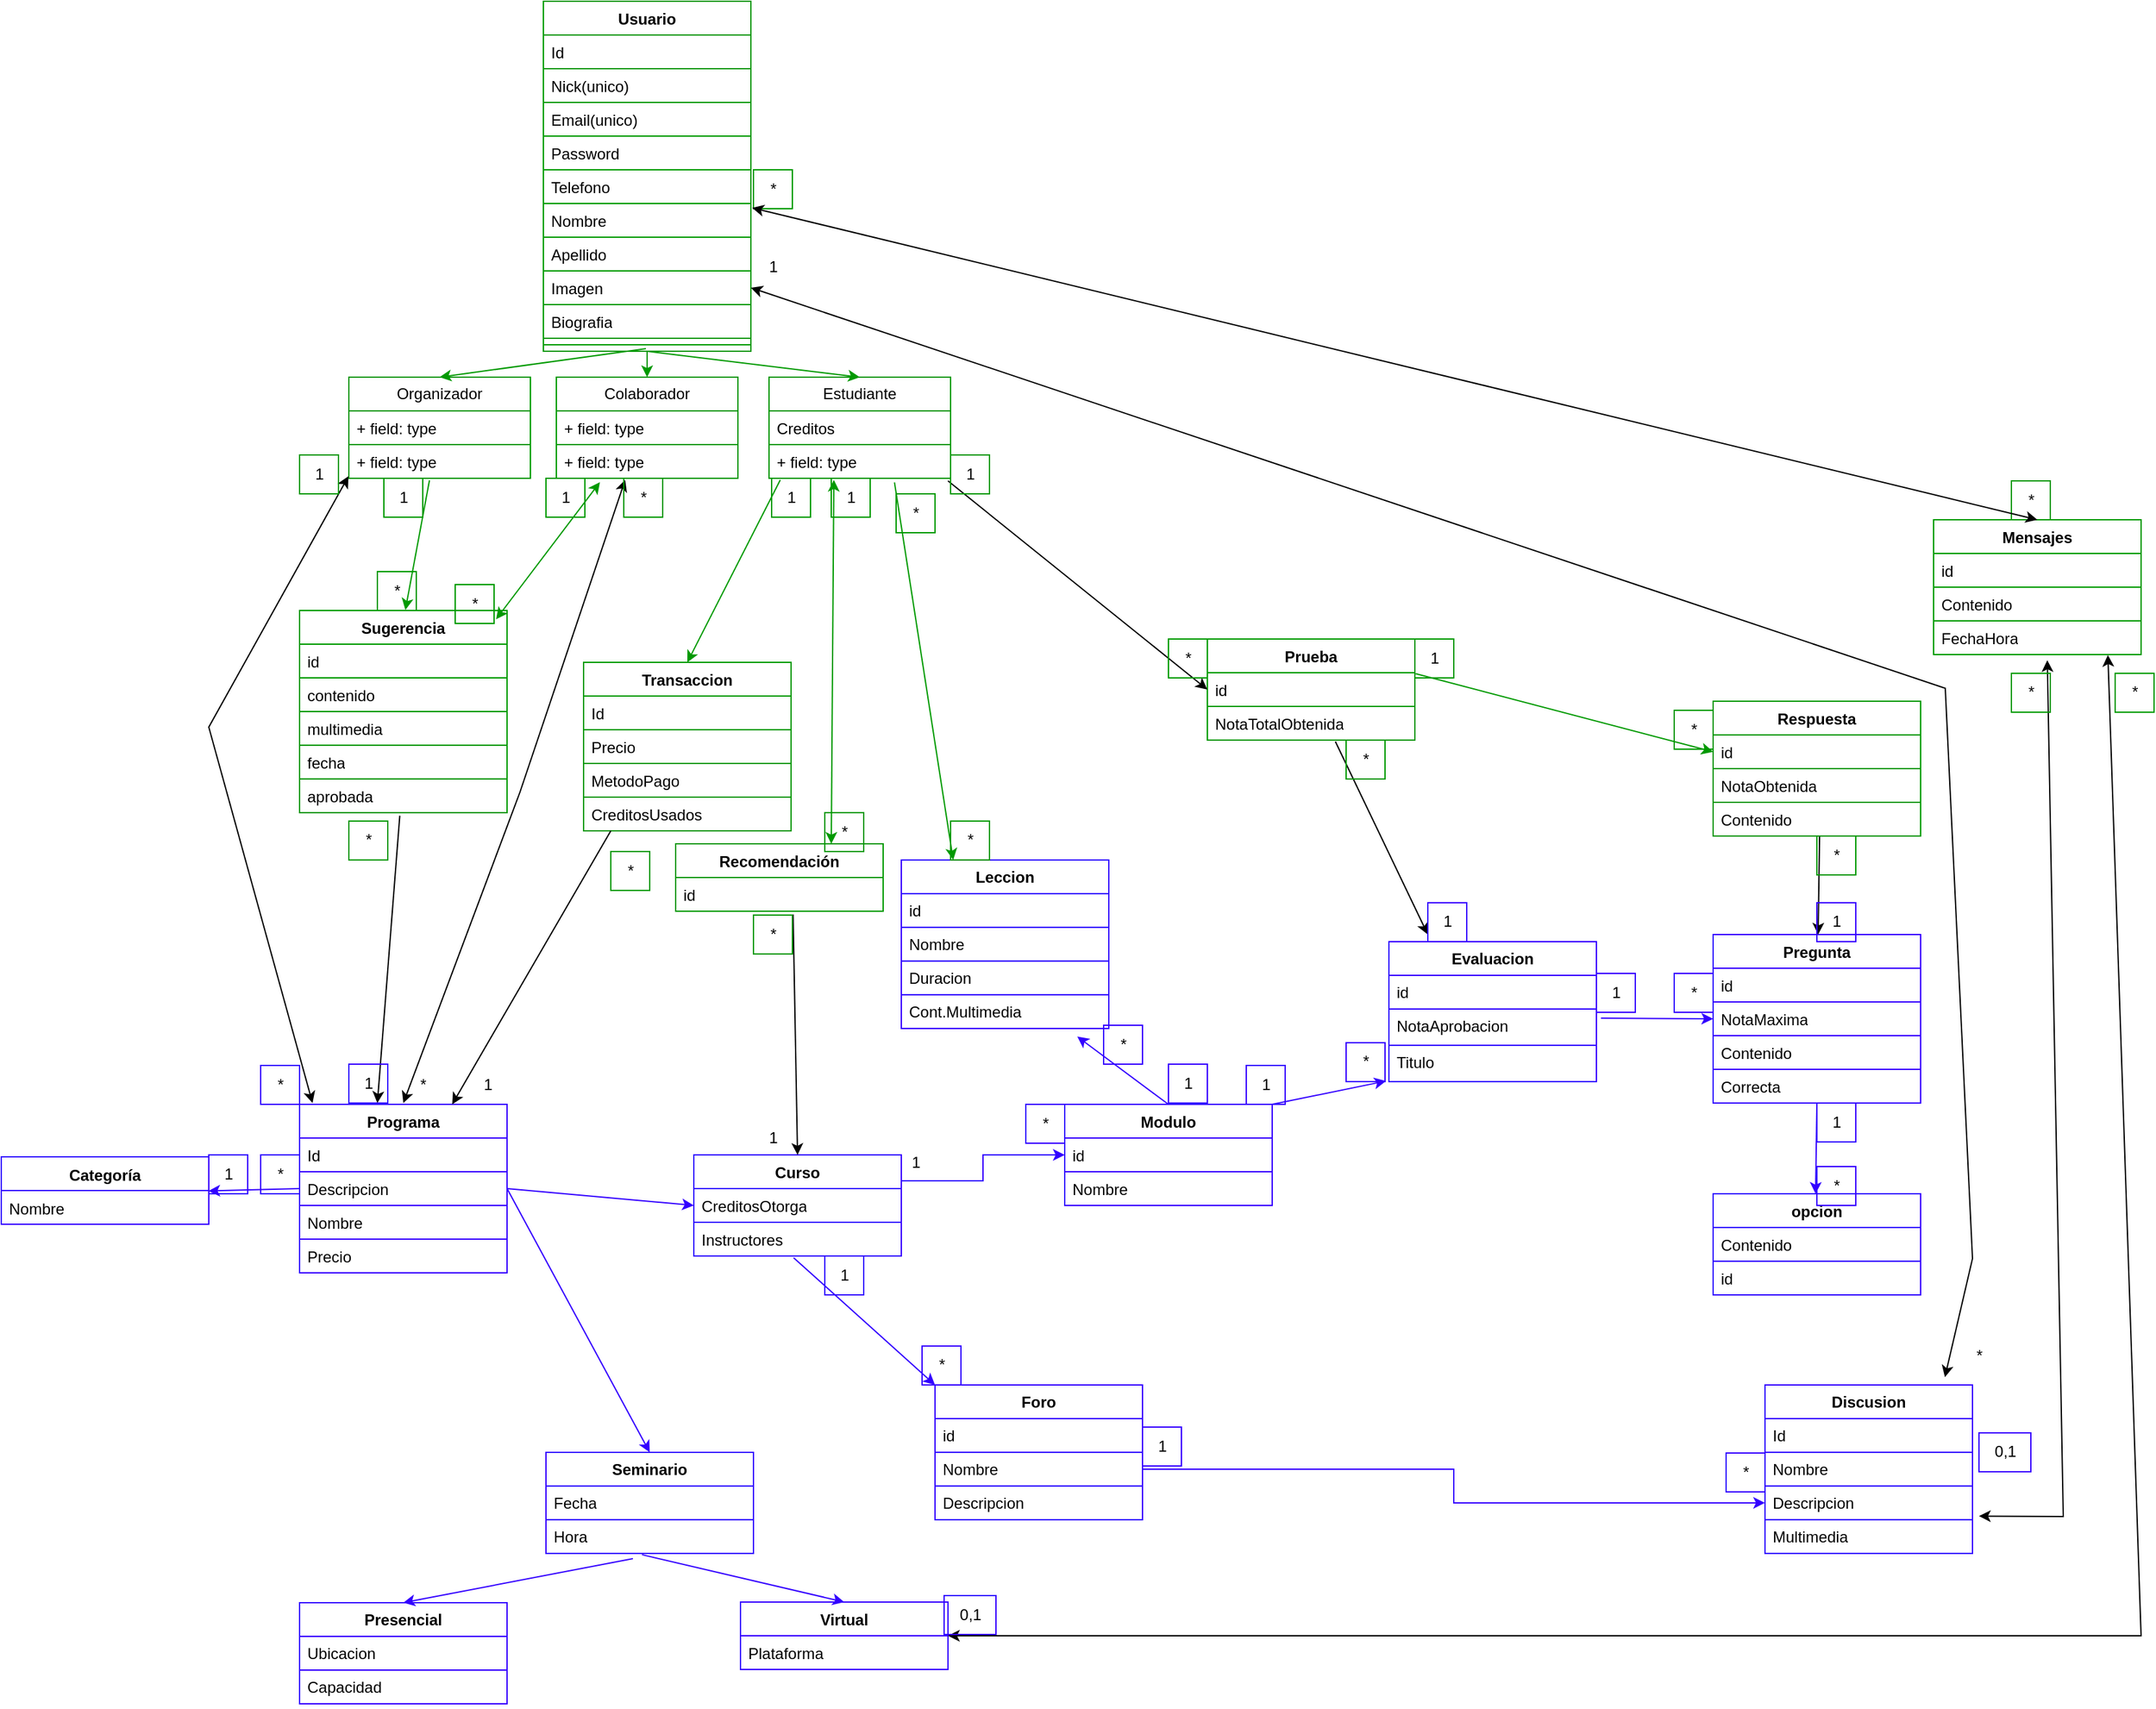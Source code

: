 <mxfile version="21.2.1" type="device">
  <diagram name="Página-1" id="Q1cYU9FdwQ1lh9cWWlZk">
    <mxGraphModel dx="2387" dy="1779" grid="1" gridSize="10" guides="1" tooltips="1" connect="1" arrows="1" fold="1" page="1" pageScale="1" pageWidth="827" pageHeight="1169" math="0" shadow="0">
      <root>
        <mxCell id="0" />
        <mxCell id="1" parent="0" />
        <mxCell id="ZPtAmM3owyAXCY_3X43K-1" value="Usuario" style="swimlane;fontStyle=1;align=center;verticalAlign=top;childLayout=stackLayout;horizontal=1;startSize=26;horizontalStack=0;resizeParent=1;resizeParentMax=0;resizeLast=0;collapsible=1;marginBottom=0;whiteSpace=wrap;html=1;strokeColor=#009900;" parent="1" vertex="1">
          <mxGeometry x="208" y="-150" width="160" height="270" as="geometry" />
        </mxCell>
        <mxCell id="ZPtAmM3owyAXCY_3X43K-2" value="Id" style="text;strokeColor=#009900;fillColor=none;align=left;verticalAlign=top;spacingLeft=4;spacingRight=4;overflow=hidden;rotatable=0;points=[[0,0.5],[1,0.5]];portConstraint=eastwest;whiteSpace=wrap;html=1;" parent="ZPtAmM3owyAXCY_3X43K-1" vertex="1">
          <mxGeometry y="26" width="160" height="26" as="geometry" />
        </mxCell>
        <mxCell id="ZPtAmM3owyAXCY_3X43K-43" value="Nick(unico)" style="text;strokeColor=#009900;fillColor=none;align=left;verticalAlign=top;spacingLeft=4;spacingRight=4;overflow=hidden;rotatable=0;points=[[0,0.5],[1,0.5]];portConstraint=eastwest;whiteSpace=wrap;html=1;" parent="ZPtAmM3owyAXCY_3X43K-1" vertex="1">
          <mxGeometry y="52" width="160" height="26" as="geometry" />
        </mxCell>
        <mxCell id="ZPtAmM3owyAXCY_3X43K-8" value="Email(unico)" style="text;strokeColor=#009900;fillColor=none;align=left;verticalAlign=top;spacingLeft=4;spacingRight=4;overflow=hidden;rotatable=0;points=[[0,0.5],[1,0.5]];portConstraint=eastwest;whiteSpace=wrap;html=1;" parent="ZPtAmM3owyAXCY_3X43K-1" vertex="1">
          <mxGeometry y="78" width="160" height="26" as="geometry" />
        </mxCell>
        <mxCell id="ZPtAmM3owyAXCY_3X43K-46" value="Password" style="text;strokeColor=#009900;fillColor=none;align=left;verticalAlign=top;spacingLeft=4;spacingRight=4;overflow=hidden;rotatable=0;points=[[0,0.5],[1,0.5]];portConstraint=eastwest;whiteSpace=wrap;html=1;" parent="ZPtAmM3owyAXCY_3X43K-1" vertex="1">
          <mxGeometry y="104" width="160" height="26" as="geometry" />
        </mxCell>
        <mxCell id="ZPtAmM3owyAXCY_3X43K-9" value="Telefono" style="text;strokeColor=#009900;fillColor=none;align=left;verticalAlign=top;spacingLeft=4;spacingRight=4;overflow=hidden;rotatable=0;points=[[0,0.5],[1,0.5]];portConstraint=eastwest;whiteSpace=wrap;html=1;" parent="ZPtAmM3owyAXCY_3X43K-1" vertex="1">
          <mxGeometry y="130" width="160" height="26" as="geometry" />
        </mxCell>
        <mxCell id="ZPtAmM3owyAXCY_3X43K-11" value="Nombre" style="text;strokeColor=#009900;fillColor=none;align=left;verticalAlign=top;spacingLeft=4;spacingRight=4;overflow=hidden;rotatable=0;points=[[0,0.5],[1,0.5]];portConstraint=eastwest;whiteSpace=wrap;html=1;" parent="ZPtAmM3owyAXCY_3X43K-1" vertex="1">
          <mxGeometry y="156" width="160" height="26" as="geometry" />
        </mxCell>
        <mxCell id="ZPtAmM3owyAXCY_3X43K-10" value="Apellido" style="text;strokeColor=#009900;fillColor=none;align=left;verticalAlign=top;spacingLeft=4;spacingRight=4;overflow=hidden;rotatable=0;points=[[0,0.5],[1,0.5]];portConstraint=eastwest;whiteSpace=wrap;html=1;" parent="ZPtAmM3owyAXCY_3X43K-1" vertex="1">
          <mxGeometry y="182" width="160" height="26" as="geometry" />
        </mxCell>
        <mxCell id="ZPtAmM3owyAXCY_3X43K-21" value="Imagen" style="text;strokeColor=#009900;fillColor=none;align=left;verticalAlign=top;spacingLeft=4;spacingRight=4;overflow=hidden;rotatable=0;points=[[0,0.5],[1,0.5]];portConstraint=eastwest;whiteSpace=wrap;html=1;" parent="ZPtAmM3owyAXCY_3X43K-1" vertex="1">
          <mxGeometry y="208" width="160" height="26" as="geometry" />
        </mxCell>
        <mxCell id="ZPtAmM3owyAXCY_3X43K-23" value="Biografia" style="text;strokeColor=#009900;fillColor=none;align=left;verticalAlign=top;spacingLeft=4;spacingRight=4;overflow=hidden;rotatable=0;points=[[0,0.5],[1,0.5]];portConstraint=eastwest;whiteSpace=wrap;html=1;" parent="ZPtAmM3owyAXCY_3X43K-1" vertex="1">
          <mxGeometry y="234" width="160" height="26" as="geometry" />
        </mxCell>
        <mxCell id="ZPtAmM3owyAXCY_3X43K-3" value="" style="line;strokeWidth=1;fillColor=none;align=left;verticalAlign=middle;spacingTop=-1;spacingLeft=3;spacingRight=3;rotatable=0;labelPosition=right;points=[];portConstraint=eastwest;strokeColor=#009900;" parent="ZPtAmM3owyAXCY_3X43K-1" vertex="1">
          <mxGeometry y="260" width="160" height="10" as="geometry" />
        </mxCell>
        <mxCell id="ZPtAmM3owyAXCY_3X43K-24" value="Estudiante" style="swimlane;fontStyle=0;childLayout=stackLayout;horizontal=1;startSize=26;fillColor=none;horizontalStack=0;resizeParent=1;resizeParentMax=0;resizeLast=0;collapsible=1;marginBottom=0;whiteSpace=wrap;html=1;strokeColor=#009900;" parent="1" vertex="1">
          <mxGeometry x="382" y="140" width="140" height="78" as="geometry" />
        </mxCell>
        <mxCell id="ZPtAmM3owyAXCY_3X43K-25" value="Creditos" style="text;strokeColor=#009900;fillColor=none;align=left;verticalAlign=top;spacingLeft=4;spacingRight=4;overflow=hidden;rotatable=0;points=[[0,0.5],[1,0.5]];portConstraint=eastwest;whiteSpace=wrap;html=1;" parent="ZPtAmM3owyAXCY_3X43K-24" vertex="1">
          <mxGeometry y="26" width="140" height="26" as="geometry" />
        </mxCell>
        <mxCell id="ZPtAmM3owyAXCY_3X43K-27" value="+ field: type" style="text;strokeColor=#009900;fillColor=none;align=left;verticalAlign=top;spacingLeft=4;spacingRight=4;overflow=hidden;rotatable=0;points=[[0,0.5],[1,0.5]];portConstraint=eastwest;whiteSpace=wrap;html=1;" parent="ZPtAmM3owyAXCY_3X43K-24" vertex="1">
          <mxGeometry y="52" width="140" height="26" as="geometry" />
        </mxCell>
        <mxCell id="ZPtAmM3owyAXCY_3X43K-28" value="" style="endArrow=classic;html=1;rounded=0;exitX=0.5;exitY=1;exitDx=0;exitDy=0;entryX=0.5;entryY=0;entryDx=0;entryDy=0;strokeColor=#009900;" parent="1" source="ZPtAmM3owyAXCY_3X43K-1" target="ZPtAmM3owyAXCY_3X43K-24" edge="1">
          <mxGeometry width="50" height="50" relative="1" as="geometry">
            <mxPoint x="228" y="160" as="sourcePoint" />
            <mxPoint x="278" y="110" as="targetPoint" />
          </mxGeometry>
        </mxCell>
        <mxCell id="ZPtAmM3owyAXCY_3X43K-29" value="Colaborador" style="swimlane;fontStyle=0;childLayout=stackLayout;horizontal=1;startSize=26;fillColor=none;horizontalStack=0;resizeParent=1;resizeParentMax=0;resizeLast=0;collapsible=1;marginBottom=0;whiteSpace=wrap;html=1;strokeColor=#009900;" parent="1" vertex="1">
          <mxGeometry x="218" y="140" width="140" height="78" as="geometry" />
        </mxCell>
        <mxCell id="ZPtAmM3owyAXCY_3X43K-30" value="+ field: type" style="text;strokeColor=#009900;fillColor=none;align=left;verticalAlign=top;spacingLeft=4;spacingRight=4;overflow=hidden;rotatable=0;points=[[0,0.5],[1,0.5]];portConstraint=eastwest;whiteSpace=wrap;html=1;" parent="ZPtAmM3owyAXCY_3X43K-29" vertex="1">
          <mxGeometry y="26" width="140" height="26" as="geometry" />
        </mxCell>
        <mxCell id="ZPtAmM3owyAXCY_3X43K-31" value="+ field: type" style="text;strokeColor=#009900;fillColor=none;align=left;verticalAlign=top;spacingLeft=4;spacingRight=4;overflow=hidden;rotatable=0;points=[[0,0.5],[1,0.5]];portConstraint=eastwest;whiteSpace=wrap;html=1;" parent="ZPtAmM3owyAXCY_3X43K-29" vertex="1">
          <mxGeometry y="52" width="140" height="26" as="geometry" />
        </mxCell>
        <mxCell id="ZPtAmM3owyAXCY_3X43K-33" value="Organizador" style="swimlane;fontStyle=0;childLayout=stackLayout;horizontal=1;startSize=26;fillColor=none;horizontalStack=0;resizeParent=1;resizeParentMax=0;resizeLast=0;collapsible=1;marginBottom=0;whiteSpace=wrap;html=1;strokeColor=#009900;" parent="1" vertex="1">
          <mxGeometry x="58" y="140" width="140" height="78" as="geometry" />
        </mxCell>
        <mxCell id="ZPtAmM3owyAXCY_3X43K-34" value="+ field: type" style="text;strokeColor=#009900;fillColor=none;align=left;verticalAlign=top;spacingLeft=4;spacingRight=4;overflow=hidden;rotatable=0;points=[[0,0.5],[1,0.5]];portConstraint=eastwest;whiteSpace=wrap;html=1;" parent="ZPtAmM3owyAXCY_3X43K-33" vertex="1">
          <mxGeometry y="26" width="140" height="26" as="geometry" />
        </mxCell>
        <mxCell id="ZPtAmM3owyAXCY_3X43K-35" value="+ field: type" style="text;strokeColor=#009900;fillColor=none;align=left;verticalAlign=top;spacingLeft=4;spacingRight=4;overflow=hidden;rotatable=0;points=[[0,0.5],[1,0.5]];portConstraint=eastwest;whiteSpace=wrap;html=1;" parent="ZPtAmM3owyAXCY_3X43K-33" vertex="1">
          <mxGeometry y="52" width="140" height="26" as="geometry" />
        </mxCell>
        <mxCell id="ZPtAmM3owyAXCY_3X43K-37" value="" style="endArrow=classic;html=1;rounded=0;exitX=0.494;exitY=0.8;exitDx=0;exitDy=0;exitPerimeter=0;entryX=0.5;entryY=0;entryDx=0;entryDy=0;strokeColor=#009900;" parent="1" source="ZPtAmM3owyAXCY_3X43K-3" target="ZPtAmM3owyAXCY_3X43K-33" edge="1">
          <mxGeometry width="50" height="50" relative="1" as="geometry">
            <mxPoint x="428" y="280" as="sourcePoint" />
            <mxPoint x="478" y="230" as="targetPoint" />
          </mxGeometry>
        </mxCell>
        <mxCell id="ZPtAmM3owyAXCY_3X43K-38" value="" style="endArrow=classic;html=1;rounded=0;entryX=0.5;entryY=0;entryDx=0;entryDy=0;exitX=0.5;exitY=1;exitDx=0;exitDy=0;strokeColor=#009900;" parent="1" source="ZPtAmM3owyAXCY_3X43K-1" target="ZPtAmM3owyAXCY_3X43K-29" edge="1">
          <mxGeometry width="50" height="50" relative="1" as="geometry">
            <mxPoint x="378" y="100" as="sourcePoint" />
            <mxPoint x="148" y="130" as="targetPoint" />
          </mxGeometry>
        </mxCell>
        <mxCell id="NsuVV6VqmqSOSXp8Vnuj-35" style="edgeStyle=orthogonalEdgeStyle;rounded=0;orthogonalLoop=1;jettySize=auto;html=1;exitX=1;exitY=-0.231;exitDx=0;exitDy=0;entryX=0;entryY=0.5;entryDx=0;entryDy=0;exitPerimeter=0;strokeColor=#3300FF;" edge="1" parent="1" source="ZPtAmM3owyAXCY_3X43K-48" target="NsuVV6VqmqSOSXp8Vnuj-27">
          <mxGeometry relative="1" as="geometry" />
        </mxCell>
        <mxCell id="ZPtAmM3owyAXCY_3X43K-39" value="Curso" style="swimlane;fontStyle=1;align=center;verticalAlign=top;childLayout=stackLayout;horizontal=1;startSize=26;horizontalStack=0;resizeParent=1;resizeParentMax=0;resizeLast=0;collapsible=1;marginBottom=0;whiteSpace=wrap;html=1;strokeColor=#3300FF;" parent="1" vertex="1">
          <mxGeometry x="324" y="740" width="160" height="78" as="geometry" />
        </mxCell>
        <mxCell id="ZPtAmM3owyAXCY_3X43K-48" value="CreditosOtorga" style="text;strokeColor=#3300FF;fillColor=none;align=left;verticalAlign=top;spacingLeft=4;spacingRight=4;overflow=hidden;rotatable=0;points=[[0,0.5],[1,0.5]];portConstraint=eastwest;whiteSpace=wrap;html=1;" parent="ZPtAmM3owyAXCY_3X43K-39" vertex="1">
          <mxGeometry y="26" width="160" height="26" as="geometry" />
        </mxCell>
        <mxCell id="NsuVV6VqmqSOSXp8Vnuj-100" value="Instructores" style="text;strokeColor=#3300FF;fillColor=none;align=left;verticalAlign=top;spacingLeft=4;spacingRight=4;overflow=hidden;rotatable=0;points=[[0,0.5],[1,0.5]];portConstraint=eastwest;whiteSpace=wrap;html=1;" vertex="1" parent="ZPtAmM3owyAXCY_3X43K-39">
          <mxGeometry y="52" width="160" height="26" as="geometry" />
        </mxCell>
        <mxCell id="ZPtAmM3owyAXCY_3X43K-54" value="Seminario" style="swimlane;fontStyle=1;align=center;verticalAlign=top;childLayout=stackLayout;horizontal=1;startSize=26;horizontalStack=0;resizeParent=1;resizeParentMax=0;resizeLast=0;collapsible=1;marginBottom=0;whiteSpace=wrap;html=1;strokeColor=#3300FF;" parent="1" vertex="1">
          <mxGeometry x="210" y="969.46" width="160" height="78" as="geometry" />
        </mxCell>
        <mxCell id="ZPtAmM3owyAXCY_3X43K-68" value="Fecha" style="text;strokeColor=#3300FF;fillColor=none;align=left;verticalAlign=top;spacingLeft=4;spacingRight=4;overflow=hidden;rotatable=0;points=[[0,0.5],[1,0.5]];portConstraint=eastwest;whiteSpace=wrap;html=1;" parent="ZPtAmM3owyAXCY_3X43K-54" vertex="1">
          <mxGeometry y="26" width="160" height="26" as="geometry" />
        </mxCell>
        <mxCell id="ZPtAmM3owyAXCY_3X43K-81" value="Hora" style="text;strokeColor=#3300FF;fillColor=none;align=left;verticalAlign=top;spacingLeft=4;spacingRight=4;overflow=hidden;rotatable=0;points=[[0,0.5],[1,0.5]];portConstraint=eastwest;whiteSpace=wrap;html=1;" parent="ZPtAmM3owyAXCY_3X43K-54" vertex="1">
          <mxGeometry y="52" width="160" height="26" as="geometry" />
        </mxCell>
        <mxCell id="ZPtAmM3owyAXCY_3X43K-58" value="Presencial" style="swimlane;fontStyle=1;align=center;verticalAlign=top;childLayout=stackLayout;horizontal=1;startSize=26;horizontalStack=0;resizeParent=1;resizeParentMax=0;resizeLast=0;collapsible=1;marginBottom=0;whiteSpace=wrap;html=1;strokeColor=#3300FF;" parent="1" vertex="1">
          <mxGeometry x="20" y="1085.46" width="160" height="78" as="geometry" />
        </mxCell>
        <mxCell id="ZPtAmM3owyAXCY_3X43K-59" value="Ubicacion" style="text;strokeColor=#3300FF;fillColor=none;align=left;verticalAlign=top;spacingLeft=4;spacingRight=4;overflow=hidden;rotatable=0;points=[[0,0.5],[1,0.5]];portConstraint=eastwest;whiteSpace=wrap;html=1;" parent="ZPtAmM3owyAXCY_3X43K-58" vertex="1">
          <mxGeometry y="26" width="160" height="26" as="geometry" />
        </mxCell>
        <mxCell id="ZPtAmM3owyAXCY_3X43K-80" value="Capacidad" style="text;strokeColor=#3300FF;fillColor=none;align=left;verticalAlign=top;spacingLeft=4;spacingRight=4;overflow=hidden;rotatable=0;points=[[0,0.5],[1,0.5]];portConstraint=eastwest;whiteSpace=wrap;html=1;" parent="ZPtAmM3owyAXCY_3X43K-58" vertex="1">
          <mxGeometry y="52" width="160" height="26" as="geometry" />
        </mxCell>
        <mxCell id="ZPtAmM3owyAXCY_3X43K-62" value="Virtual" style="swimlane;fontStyle=1;align=center;verticalAlign=top;childLayout=stackLayout;horizontal=1;startSize=26;horizontalStack=0;resizeParent=1;resizeParentMax=0;resizeLast=0;collapsible=1;marginBottom=0;whiteSpace=wrap;html=1;strokeColor=#3300FF;" parent="1" vertex="1">
          <mxGeometry x="360" y="1084.96" width="160" height="52" as="geometry" />
        </mxCell>
        <mxCell id="ZPtAmM3owyAXCY_3X43K-63" value="Plataforma" style="text;strokeColor=#3300FF;fillColor=none;align=left;verticalAlign=top;spacingLeft=4;spacingRight=4;overflow=hidden;rotatable=0;points=[[0,0.5],[1,0.5]];portConstraint=eastwest;whiteSpace=wrap;html=1;" parent="ZPtAmM3owyAXCY_3X43K-62" vertex="1">
          <mxGeometry y="26" width="160" height="26" as="geometry" />
        </mxCell>
        <mxCell id="ZPtAmM3owyAXCY_3X43K-69" value="Programa" style="swimlane;fontStyle=1;align=center;verticalAlign=top;childLayout=stackLayout;horizontal=1;startSize=26;horizontalStack=0;resizeParent=1;resizeParentMax=0;resizeLast=0;collapsible=1;marginBottom=0;whiteSpace=wrap;html=1;strokeColor=#3300FF;" parent="1" vertex="1">
          <mxGeometry x="20" y="701" width="160" height="130" as="geometry" />
        </mxCell>
        <mxCell id="ZPtAmM3owyAXCY_3X43K-40" value="Id" style="text;strokeColor=#3300FF;fillColor=none;align=left;verticalAlign=top;spacingLeft=4;spacingRight=4;overflow=hidden;rotatable=0;points=[[0,0.5],[1,0.5]];portConstraint=eastwest;whiteSpace=wrap;html=1;" parent="ZPtAmM3owyAXCY_3X43K-69" vertex="1">
          <mxGeometry y="26" width="160" height="26" as="geometry" />
        </mxCell>
        <mxCell id="ZPtAmM3owyAXCY_3X43K-47" value="Descripcion&lt;span style=&quot;white-space: pre;&quot;&gt; &lt;/span&gt;" style="text;strokeColor=#3300FF;fillColor=none;align=left;verticalAlign=top;spacingLeft=4;spacingRight=4;overflow=hidden;rotatable=0;points=[[0,0.5],[1,0.5]];portConstraint=eastwest;whiteSpace=wrap;html=1;" parent="ZPtAmM3owyAXCY_3X43K-69" vertex="1">
          <mxGeometry y="52" width="160" height="26" as="geometry" />
        </mxCell>
        <mxCell id="ZPtAmM3owyAXCY_3X43K-44" value="Nombre" style="text;strokeColor=#3300FF;fillColor=none;align=left;verticalAlign=top;spacingLeft=4;spacingRight=4;overflow=hidden;rotatable=0;points=[[0,0.5],[1,0.5]];portConstraint=eastwest;whiteSpace=wrap;html=1;" parent="ZPtAmM3owyAXCY_3X43K-69" vertex="1">
          <mxGeometry y="78" width="160" height="26" as="geometry" />
        </mxCell>
        <mxCell id="ZPtAmM3owyAXCY_3X43K-49" value="Precio" style="text;strokeColor=#3300FF;fillColor=none;align=left;verticalAlign=top;spacingLeft=4;spacingRight=4;overflow=hidden;rotatable=0;points=[[0,0.5],[1,0.5]];portConstraint=eastwest;whiteSpace=wrap;html=1;" parent="ZPtAmM3owyAXCY_3X43K-69" vertex="1">
          <mxGeometry y="104" width="160" height="26" as="geometry" />
        </mxCell>
        <mxCell id="ZPtAmM3owyAXCY_3X43K-76" value="" style="endArrow=classic;html=1;rounded=0;exitX=1;exitY=0.5;exitDx=0;exitDy=0;entryX=0;entryY=0.5;entryDx=0;entryDy=0;strokeColor=#3300FF;" parent="1" source="ZPtAmM3owyAXCY_3X43K-47" target="ZPtAmM3owyAXCY_3X43K-39" edge="1">
          <mxGeometry width="50" height="50" relative="1" as="geometry">
            <mxPoint x="-208" y="1387.46" as="sourcePoint" />
            <mxPoint x="-158" y="1337.46" as="targetPoint" />
          </mxGeometry>
        </mxCell>
        <mxCell id="ZPtAmM3owyAXCY_3X43K-77" value="" style="endArrow=classic;html=1;rounded=0;exitX=1;exitY=0.5;exitDx=0;exitDy=0;entryX=0.5;entryY=0;entryDx=0;entryDy=0;strokeColor=#3300FF;" parent="1" source="ZPtAmM3owyAXCY_3X43K-47" target="ZPtAmM3owyAXCY_3X43K-54" edge="1">
          <mxGeometry width="50" height="50" relative="1" as="geometry">
            <mxPoint x="142" y="1317.46" as="sourcePoint" />
            <mxPoint x="192" y="1267.46" as="targetPoint" />
          </mxGeometry>
        </mxCell>
        <mxCell id="ZPtAmM3owyAXCY_3X43K-78" value="" style="endArrow=classic;html=1;rounded=0;exitX=0.419;exitY=1.154;exitDx=0;exitDy=0;exitPerimeter=0;entryX=0.5;entryY=0;entryDx=0;entryDy=0;strokeColor=#3300FF;" parent="1" source="ZPtAmM3owyAXCY_3X43K-81" target="ZPtAmM3owyAXCY_3X43K-58" edge="1">
          <mxGeometry width="50" height="50" relative="1" as="geometry">
            <mxPoint x="-187" y="1219.46" as="sourcePoint" />
            <mxPoint x="-137" y="1169.46" as="targetPoint" />
          </mxGeometry>
        </mxCell>
        <mxCell id="ZPtAmM3owyAXCY_3X43K-79" value="" style="endArrow=classic;html=1;rounded=0;entryX=0.5;entryY=0;entryDx=0;entryDy=0;exitX=0.463;exitY=1.038;exitDx=0;exitDy=0;exitPerimeter=0;strokeColor=#3300FF;" parent="1" source="ZPtAmM3owyAXCY_3X43K-81" target="ZPtAmM3owyAXCY_3X43K-62" edge="1">
          <mxGeometry width="50" height="50" relative="1" as="geometry">
            <mxPoint x="133" y="1059.46" as="sourcePoint" />
            <mxPoint x="-187" y="1189.46" as="targetPoint" />
          </mxGeometry>
        </mxCell>
        <mxCell id="ZPtAmM3owyAXCY_3X43K-90" value="Evaluacion" style="swimlane;fontStyle=1;align=center;verticalAlign=top;childLayout=stackLayout;horizontal=1;startSize=26;horizontalStack=0;resizeParent=1;resizeParentMax=0;resizeLast=0;collapsible=1;marginBottom=0;whiteSpace=wrap;html=1;strokeColor=#3300FF;" parent="1" vertex="1">
          <mxGeometry x="860" y="575.46" width="160" height="108" as="geometry" />
        </mxCell>
        <mxCell id="ZPtAmM3owyAXCY_3X43K-91" value="id" style="text;strokeColor=#3300FF;fillColor=none;align=left;verticalAlign=top;spacingLeft=4;spacingRight=4;overflow=hidden;rotatable=0;points=[[0,0.5],[1,0.5]];portConstraint=eastwest;whiteSpace=wrap;html=1;" parent="ZPtAmM3owyAXCY_3X43K-90" vertex="1">
          <mxGeometry y="26" width="160" height="26" as="geometry" />
        </mxCell>
        <mxCell id="ZPtAmM3owyAXCY_3X43K-98" value="NotaAprobacion" style="text;strokeColor=#3300FF;fillColor=none;align=left;verticalAlign=top;spacingLeft=4;spacingRight=4;overflow=hidden;rotatable=0;points=[[0,0.5],[1,0.5]];portConstraint=eastwest;whiteSpace=wrap;html=1;" parent="ZPtAmM3owyAXCY_3X43K-90" vertex="1">
          <mxGeometry y="52" width="160" height="28" as="geometry" />
        </mxCell>
        <mxCell id="WCXfPcYEh5c6cVtNDC9O-47" value="Titulo" style="text;strokeColor=#3300FF;fillColor=none;align=left;verticalAlign=top;spacingLeft=4;spacingRight=4;overflow=hidden;rotatable=0;points=[[0,0.5],[1,0.5]];portConstraint=eastwest;whiteSpace=wrap;html=1;" parent="ZPtAmM3owyAXCY_3X43K-90" vertex="1">
          <mxGeometry y="80" width="160" height="28" as="geometry" />
        </mxCell>
        <mxCell id="WCXfPcYEh5c6cVtNDC9O-4" value="Prueba" style="swimlane;fontStyle=1;align=center;verticalAlign=top;childLayout=stackLayout;horizontal=1;startSize=26;horizontalStack=0;resizeParent=1;resizeParentMax=0;resizeLast=0;collapsible=1;marginBottom=0;whiteSpace=wrap;html=1;strokeColor=#009900;" parent="1" vertex="1">
          <mxGeometry x="720" y="342" width="160" height="78" as="geometry" />
        </mxCell>
        <mxCell id="WCXfPcYEh5c6cVtNDC9O-5" value="id" style="text;strokeColor=#009900;fillColor=none;align=left;verticalAlign=top;spacingLeft=4;spacingRight=4;overflow=hidden;rotatable=0;points=[[0,0.5],[1,0.5]];portConstraint=eastwest;whiteSpace=wrap;html=1;" parent="WCXfPcYEh5c6cVtNDC9O-4" vertex="1">
          <mxGeometry y="26" width="160" height="26" as="geometry" />
        </mxCell>
        <mxCell id="WCXfPcYEh5c6cVtNDC9O-9" value="NotaTotalObtenida" style="text;strokeColor=#009900;fillColor=none;align=left;verticalAlign=top;spacingLeft=4;spacingRight=4;overflow=hidden;rotatable=0;points=[[0,0.5],[1,0.5]];portConstraint=eastwest;whiteSpace=wrap;html=1;" parent="WCXfPcYEh5c6cVtNDC9O-4" vertex="1">
          <mxGeometry y="52" width="160" height="26" as="geometry" />
        </mxCell>
        <mxCell id="WCXfPcYEh5c6cVtNDC9O-10" value="Pregunta" style="swimlane;fontStyle=1;align=center;verticalAlign=top;childLayout=stackLayout;horizontal=1;startSize=26;horizontalStack=0;resizeParent=1;resizeParentMax=0;resizeLast=0;collapsible=1;marginBottom=0;whiteSpace=wrap;html=1;strokeColor=#3300FF;" parent="1" vertex="1">
          <mxGeometry x="1110" y="570" width="160" height="130" as="geometry" />
        </mxCell>
        <mxCell id="WCXfPcYEh5c6cVtNDC9O-11" value="id" style="text;strokeColor=#3300FF;fillColor=none;align=left;verticalAlign=top;spacingLeft=4;spacingRight=4;overflow=hidden;rotatable=0;points=[[0,0.5],[1,0.5]];portConstraint=eastwest;whiteSpace=wrap;html=1;" parent="WCXfPcYEh5c6cVtNDC9O-10" vertex="1">
          <mxGeometry y="26" width="160" height="26" as="geometry" />
        </mxCell>
        <mxCell id="WCXfPcYEh5c6cVtNDC9O-13" value="NotaMaxima" style="text;strokeColor=#3300FF;fillColor=none;align=left;verticalAlign=top;spacingLeft=4;spacingRight=4;overflow=hidden;rotatable=0;points=[[0,0.5],[1,0.5]];portConstraint=eastwest;whiteSpace=wrap;html=1;" parent="WCXfPcYEh5c6cVtNDC9O-10" vertex="1">
          <mxGeometry y="52" width="160" height="26" as="geometry" />
        </mxCell>
        <mxCell id="WCXfPcYEh5c6cVtNDC9O-14" value="Contenido" style="text;strokeColor=#3300FF;fillColor=none;align=left;verticalAlign=top;spacingLeft=4;spacingRight=4;overflow=hidden;rotatable=0;points=[[0,0.5],[1,0.5]];portConstraint=eastwest;whiteSpace=wrap;html=1;" parent="WCXfPcYEh5c6cVtNDC9O-10" vertex="1">
          <mxGeometry y="78" width="160" height="26" as="geometry" />
        </mxCell>
        <mxCell id="LDouwzN-nkE6FRnU46Fn-7" value="Correcta" style="text;strokeColor=#3300FF;fillColor=none;align=left;verticalAlign=top;spacingLeft=4;spacingRight=4;overflow=hidden;rotatable=0;points=[[0,0.5],[1,0.5]];portConstraint=eastwest;whiteSpace=wrap;html=1;" parent="WCXfPcYEh5c6cVtNDC9O-10" vertex="1">
          <mxGeometry y="104" width="160" height="26" as="geometry" />
        </mxCell>
        <mxCell id="WCXfPcYEh5c6cVtNDC9O-25" value="Respuesta" style="swimlane;fontStyle=1;align=center;verticalAlign=top;childLayout=stackLayout;horizontal=1;startSize=26;horizontalStack=0;resizeParent=1;resizeParentMax=0;resizeLast=0;collapsible=1;marginBottom=0;whiteSpace=wrap;html=1;strokeColor=#009900;" parent="1" vertex="1">
          <mxGeometry x="1110" y="390" width="160" height="104" as="geometry" />
        </mxCell>
        <mxCell id="WCXfPcYEh5c6cVtNDC9O-26" value="id" style="text;strokeColor=#009900;fillColor=none;align=left;verticalAlign=top;spacingLeft=4;spacingRight=4;overflow=hidden;rotatable=0;points=[[0,0.5],[1,0.5]];portConstraint=eastwest;whiteSpace=wrap;html=1;" parent="WCXfPcYEh5c6cVtNDC9O-25" vertex="1">
          <mxGeometry y="26" width="160" height="26" as="geometry" />
        </mxCell>
        <mxCell id="WCXfPcYEh5c6cVtNDC9O-27" value="NotaObtenida" style="text;strokeColor=#009900;fillColor=none;align=left;verticalAlign=top;spacingLeft=4;spacingRight=4;overflow=hidden;rotatable=0;points=[[0,0.5],[1,0.5]];portConstraint=eastwest;whiteSpace=wrap;html=1;" parent="WCXfPcYEh5c6cVtNDC9O-25" vertex="1">
          <mxGeometry y="52" width="160" height="26" as="geometry" />
        </mxCell>
        <mxCell id="WCXfPcYEh5c6cVtNDC9O-28" value="Contenido" style="text;strokeColor=#009900;fillColor=none;align=left;verticalAlign=top;spacingLeft=4;spacingRight=4;overflow=hidden;rotatable=0;points=[[0,0.5],[1,0.5]];portConstraint=eastwest;whiteSpace=wrap;html=1;" parent="WCXfPcYEh5c6cVtNDC9O-25" vertex="1">
          <mxGeometry y="78" width="160" height="26" as="geometry" />
        </mxCell>
        <mxCell id="WCXfPcYEh5c6cVtNDC9O-44" value="opcion" style="swimlane;fontStyle=1;align=center;verticalAlign=top;childLayout=stackLayout;horizontal=1;startSize=26;horizontalStack=0;resizeParent=1;resizeParentMax=0;resizeLast=0;collapsible=1;marginBottom=0;whiteSpace=wrap;html=1;strokeColor=#3300FF;" parent="1" vertex="1">
          <mxGeometry x="1110" y="770.04" width="160" height="78" as="geometry" />
        </mxCell>
        <mxCell id="WCXfPcYEh5c6cVtNDC9O-46" value="Contenido" style="text;strokeColor=#3300FF;fillColor=none;align=left;verticalAlign=top;spacingLeft=4;spacingRight=4;overflow=hidden;rotatable=0;points=[[0,0.5],[1,0.5]];portConstraint=eastwest;whiteSpace=wrap;html=1;" parent="WCXfPcYEh5c6cVtNDC9O-44" vertex="1">
          <mxGeometry y="26" width="160" height="26" as="geometry" />
        </mxCell>
        <mxCell id="WCXfPcYEh5c6cVtNDC9O-45" value="id" style="text;strokeColor=#3300FF;fillColor=none;align=left;verticalAlign=top;spacingLeft=4;spacingRight=4;overflow=hidden;rotatable=0;points=[[0,0.5],[1,0.5]];portConstraint=eastwest;whiteSpace=wrap;html=1;" parent="WCXfPcYEh5c6cVtNDC9O-44" vertex="1">
          <mxGeometry y="52" width="160" height="26" as="geometry" />
        </mxCell>
        <mxCell id="WCXfPcYEh5c6cVtNDC9O-107" value="Transaccion" style="swimlane;fontStyle=1;align=center;verticalAlign=top;childLayout=stackLayout;horizontal=1;startSize=26;horizontalStack=0;resizeParent=1;resizeParentMax=0;resizeLast=0;collapsible=1;marginBottom=0;whiteSpace=wrap;html=1;strokeColor=#009900;" parent="1" vertex="1">
          <mxGeometry x="239" y="360" width="160" height="130" as="geometry" />
        </mxCell>
        <mxCell id="WCXfPcYEh5c6cVtNDC9O-108" value="Id" style="text;strokeColor=#009900;fillColor=none;align=left;verticalAlign=top;spacingLeft=4;spacingRight=4;overflow=hidden;rotatable=0;points=[[0,0.5],[1,0.5]];portConstraint=eastwest;whiteSpace=wrap;html=1;" parent="WCXfPcYEh5c6cVtNDC9O-107" vertex="1">
          <mxGeometry y="26" width="160" height="26" as="geometry" />
        </mxCell>
        <mxCell id="WCXfPcYEh5c6cVtNDC9O-109" value="Precio" style="text;strokeColor=#009900;fillColor=none;align=left;verticalAlign=top;spacingLeft=4;spacingRight=4;overflow=hidden;rotatable=0;points=[[0,0.5],[1,0.5]];portConstraint=eastwest;whiteSpace=wrap;html=1;" parent="WCXfPcYEh5c6cVtNDC9O-107" vertex="1">
          <mxGeometry y="52" width="160" height="26" as="geometry" />
        </mxCell>
        <mxCell id="WCXfPcYEh5c6cVtNDC9O-110" value="MetodoPago" style="text;strokeColor=#009900;fillColor=none;align=left;verticalAlign=top;spacingLeft=4;spacingRight=4;overflow=hidden;rotatable=0;points=[[0,0.5],[1,0.5]];portConstraint=eastwest;whiteSpace=wrap;html=1;" parent="WCXfPcYEh5c6cVtNDC9O-107" vertex="1">
          <mxGeometry y="78" width="160" height="26" as="geometry" />
        </mxCell>
        <mxCell id="NsuVV6VqmqSOSXp8Vnuj-133" value="CreditosUsados" style="text;strokeColor=#009900;fillColor=none;align=left;verticalAlign=top;spacingLeft=4;spacingRight=4;overflow=hidden;rotatable=0;points=[[0,0.5],[1,0.5]];portConstraint=eastwest;whiteSpace=wrap;html=1;" vertex="1" parent="WCXfPcYEh5c6cVtNDC9O-107">
          <mxGeometry y="104" width="160" height="26" as="geometry" />
        </mxCell>
        <mxCell id="WCXfPcYEh5c6cVtNDC9O-114" value="Foro" style="swimlane;fontStyle=1;align=center;verticalAlign=top;childLayout=stackLayout;horizontal=1;startSize=26;horizontalStack=0;resizeParent=1;resizeParentMax=0;resizeLast=0;collapsible=1;marginBottom=0;whiteSpace=wrap;html=1;strokeColor=#3300FF;" parent="1" vertex="1">
          <mxGeometry x="510" y="917.46" width="160" height="104" as="geometry" />
        </mxCell>
        <mxCell id="WCXfPcYEh5c6cVtNDC9O-115" value="id" style="text;strokeColor=#3300FF;fillColor=none;align=left;verticalAlign=top;spacingLeft=4;spacingRight=4;overflow=hidden;rotatable=0;points=[[0,0.5],[1,0.5]];portConstraint=eastwest;whiteSpace=wrap;html=1;" parent="WCXfPcYEh5c6cVtNDC9O-114" vertex="1">
          <mxGeometry y="26" width="160" height="26" as="geometry" />
        </mxCell>
        <mxCell id="WCXfPcYEh5c6cVtNDC9O-116" value="Nombre" style="text;strokeColor=#3300FF;fillColor=none;align=left;verticalAlign=top;spacingLeft=4;spacingRight=4;overflow=hidden;rotatable=0;points=[[0,0.5],[1,0.5]];portConstraint=eastwest;whiteSpace=wrap;html=1;" parent="WCXfPcYEh5c6cVtNDC9O-114" vertex="1">
          <mxGeometry y="52" width="160" height="26" as="geometry" />
        </mxCell>
        <mxCell id="WCXfPcYEh5c6cVtNDC9O-117" value="Descripcion" style="text;strokeColor=#3300FF;fillColor=none;align=left;verticalAlign=top;spacingLeft=4;spacingRight=4;overflow=hidden;rotatable=0;points=[[0,0.5],[1,0.5]];portConstraint=eastwest;whiteSpace=wrap;html=1;" parent="WCXfPcYEh5c6cVtNDC9O-114" vertex="1">
          <mxGeometry y="78" width="160" height="26" as="geometry" />
        </mxCell>
        <mxCell id="WCXfPcYEh5c6cVtNDC9O-128" style="edgeStyle=orthogonalEdgeStyle;rounded=0;orthogonalLoop=1;jettySize=auto;html=1;entryX=1;entryY=0.5;entryDx=0;entryDy=0;startArrow=classic;startFill=1;endArrow=none;endFill=0;exitX=0;exitY=0.5;exitDx=0;exitDy=0;strokeColor=#3300FF;" parent="1" source="WCXfPcYEh5c6cVtNDC9O-123" target="WCXfPcYEh5c6cVtNDC9O-116" edge="1">
          <mxGeometry relative="1" as="geometry">
            <mxPoint x="760" y="982" as="sourcePoint" />
            <mxPoint x="740.2" y="1179.996" as="targetPoint" />
          </mxGeometry>
        </mxCell>
        <mxCell id="WCXfPcYEh5c6cVtNDC9O-120" value="Discusion" style="swimlane;fontStyle=1;align=center;verticalAlign=top;childLayout=stackLayout;horizontal=1;startSize=26;horizontalStack=0;resizeParent=1;resizeParentMax=0;resizeLast=0;collapsible=1;marginBottom=0;whiteSpace=wrap;html=1;strokeColor=#3300FF;" parent="1" vertex="1">
          <mxGeometry x="1150" y="917.46" width="160" height="130" as="geometry" />
        </mxCell>
        <mxCell id="WCXfPcYEh5c6cVtNDC9O-122" value="Id" style="text;strokeColor=#3300FF;fillColor=none;align=left;verticalAlign=top;spacingLeft=4;spacingRight=4;overflow=hidden;rotatable=0;points=[[0,0.5],[1,0.5]];portConstraint=eastwest;whiteSpace=wrap;html=1;" parent="WCXfPcYEh5c6cVtNDC9O-120" vertex="1">
          <mxGeometry y="26" width="160" height="26" as="geometry" />
        </mxCell>
        <mxCell id="NsuVV6VqmqSOSXp8Vnuj-122" value="Nombre" style="text;strokeColor=#3300FF;fillColor=none;align=left;verticalAlign=top;spacingLeft=4;spacingRight=4;overflow=hidden;rotatable=0;points=[[0,0.5],[1,0.5]];portConstraint=eastwest;whiteSpace=wrap;html=1;" vertex="1" parent="WCXfPcYEh5c6cVtNDC9O-120">
          <mxGeometry y="52" width="160" height="26" as="geometry" />
        </mxCell>
        <mxCell id="WCXfPcYEh5c6cVtNDC9O-123" value="Descripcion" style="text;strokeColor=#3300FF;fillColor=none;align=left;verticalAlign=top;spacingLeft=4;spacingRight=4;overflow=hidden;rotatable=0;points=[[0,0.5],[1,0.5]];portConstraint=eastwest;whiteSpace=wrap;html=1;" parent="WCXfPcYEh5c6cVtNDC9O-120" vertex="1">
          <mxGeometry y="78" width="160" height="26" as="geometry" />
        </mxCell>
        <mxCell id="WCXfPcYEh5c6cVtNDC9O-129" value="Multimedia" style="text;strokeColor=#3300FF;fillColor=none;align=left;verticalAlign=top;spacingLeft=4;spacingRight=4;overflow=hidden;rotatable=0;points=[[0,0.5],[1,0.5]];portConstraint=eastwest;whiteSpace=wrap;html=1;" parent="WCXfPcYEh5c6cVtNDC9O-120" vertex="1">
          <mxGeometry y="104" width="160" height="26" as="geometry" />
        </mxCell>
        <mxCell id="LDouwzN-nkE6FRnU46Fn-10" value="Categoría" style="swimlane;fontStyle=1;align=center;verticalAlign=top;childLayout=stackLayout;horizontal=1;startSize=26;horizontalStack=0;resizeParent=1;resizeParentMax=0;resizeLast=0;collapsible=1;marginBottom=0;whiteSpace=wrap;html=1;strokeColor=#3300FF;" parent="1" vertex="1">
          <mxGeometry x="-210" y="741.5" width="160" height="52" as="geometry" />
        </mxCell>
        <mxCell id="LDouwzN-nkE6FRnU46Fn-11" value="Nombre" style="text;strokeColor=#3300FF;fillColor=none;align=left;verticalAlign=top;spacingLeft=4;spacingRight=4;overflow=hidden;rotatable=0;points=[[0,0.5],[1,0.5]];portConstraint=eastwest;whiteSpace=wrap;html=1;" parent="LDouwzN-nkE6FRnU46Fn-10" vertex="1">
          <mxGeometry y="26" width="160" height="26" as="geometry" />
        </mxCell>
        <mxCell id="LDouwzN-nkE6FRnU46Fn-14" value="Recomendación" style="swimlane;fontStyle=1;align=center;verticalAlign=top;childLayout=stackLayout;horizontal=1;startSize=26;horizontalStack=0;resizeParent=1;resizeParentMax=0;resizeLast=0;collapsible=1;marginBottom=0;whiteSpace=wrap;html=1;strokeColor=#009900;" parent="1" vertex="1">
          <mxGeometry x="310" y="500" width="160" height="52" as="geometry" />
        </mxCell>
        <mxCell id="LDouwzN-nkE6FRnU46Fn-15" value="id" style="text;strokeColor=#009900;fillColor=none;align=left;verticalAlign=top;spacingLeft=4;spacingRight=4;overflow=hidden;rotatable=0;points=[[0,0.5],[1,0.5]];portConstraint=eastwest;whiteSpace=wrap;html=1;" parent="LDouwzN-nkE6FRnU46Fn-14" vertex="1">
          <mxGeometry y="26" width="160" height="26" as="geometry" />
        </mxCell>
        <mxCell id="LDouwzN-nkE6FRnU46Fn-27" value="Sugerencia" style="swimlane;fontStyle=1;align=center;verticalAlign=top;childLayout=stackLayout;horizontal=1;startSize=26;horizontalStack=0;resizeParent=1;resizeParentMax=0;resizeLast=0;collapsible=1;marginBottom=0;whiteSpace=wrap;html=1;strokeColor=#009900;" parent="1" vertex="1">
          <mxGeometry x="20" y="319.96" width="160" height="156" as="geometry" />
        </mxCell>
        <mxCell id="LDouwzN-nkE6FRnU46Fn-28" value="id" style="text;strokeColor=#009900;fillColor=none;align=left;verticalAlign=top;spacingLeft=4;spacingRight=4;overflow=hidden;rotatable=0;points=[[0,0.5],[1,0.5]];portConstraint=eastwest;whiteSpace=wrap;html=1;" parent="LDouwzN-nkE6FRnU46Fn-27" vertex="1">
          <mxGeometry y="26" width="160" height="26" as="geometry" />
        </mxCell>
        <mxCell id="NsuVV6VqmqSOSXp8Vnuj-60" value="contenido" style="text;strokeColor=#009900;fillColor=none;align=left;verticalAlign=top;spacingLeft=4;spacingRight=4;overflow=hidden;rotatable=0;points=[[0,0.5],[1,0.5]];portConstraint=eastwest;whiteSpace=wrap;html=1;" vertex="1" parent="LDouwzN-nkE6FRnU46Fn-27">
          <mxGeometry y="52" width="160" height="26" as="geometry" />
        </mxCell>
        <mxCell id="LDouwzN-nkE6FRnU46Fn-33" value="multimedia" style="text;strokeColor=#009900;fillColor=none;align=left;verticalAlign=top;spacingLeft=4;spacingRight=4;overflow=hidden;rotatable=0;points=[[0,0.5],[1,0.5]];portConstraint=eastwest;whiteSpace=wrap;html=1;" parent="LDouwzN-nkE6FRnU46Fn-27" vertex="1">
          <mxGeometry y="78" width="160" height="26" as="geometry" />
        </mxCell>
        <mxCell id="LDouwzN-nkE6FRnU46Fn-29" value="fecha" style="text;strokeColor=#009900;fillColor=none;align=left;verticalAlign=top;spacingLeft=4;spacingRight=4;overflow=hidden;rotatable=0;points=[[0,0.5],[1,0.5]];portConstraint=eastwest;whiteSpace=wrap;html=1;" parent="LDouwzN-nkE6FRnU46Fn-27" vertex="1">
          <mxGeometry y="104" width="160" height="26" as="geometry" />
        </mxCell>
        <mxCell id="LDouwzN-nkE6FRnU46Fn-31" value="aprobada" style="text;strokeColor=#009900;fillColor=none;align=left;verticalAlign=top;spacingLeft=4;spacingRight=4;overflow=hidden;rotatable=0;points=[[0,0.5],[1,0.5]];portConstraint=eastwest;whiteSpace=wrap;html=1;" parent="LDouwzN-nkE6FRnU46Fn-27" vertex="1">
          <mxGeometry y="130" width="160" height="26" as="geometry" />
        </mxCell>
        <mxCell id="NsuVV6VqmqSOSXp8Vnuj-15" value="Mensajes&lt;br&gt;" style="swimlane;fontStyle=1;align=center;verticalAlign=top;childLayout=stackLayout;horizontal=1;startSize=26;horizontalStack=0;resizeParent=1;resizeParentMax=0;resizeLast=0;collapsible=1;marginBottom=0;whiteSpace=wrap;html=1;strokeColor=#009900;" vertex="1" parent="1">
          <mxGeometry x="1280" y="250.0" width="160" height="104" as="geometry" />
        </mxCell>
        <mxCell id="NsuVV6VqmqSOSXp8Vnuj-16" value="id" style="text;strokeColor=#009900;fillColor=none;align=left;verticalAlign=top;spacingLeft=4;spacingRight=4;overflow=hidden;rotatable=0;points=[[0,0.5],[1,0.5]];portConstraint=eastwest;whiteSpace=wrap;html=1;" vertex="1" parent="NsuVV6VqmqSOSXp8Vnuj-15">
          <mxGeometry y="26" width="160" height="26" as="geometry" />
        </mxCell>
        <mxCell id="NsuVV6VqmqSOSXp8Vnuj-17" value="Contenido" style="text;strokeColor=#009900;fillColor=none;align=left;verticalAlign=top;spacingLeft=4;spacingRight=4;overflow=hidden;rotatable=0;points=[[0,0.5],[1,0.5]];portConstraint=eastwest;whiteSpace=wrap;html=1;" vertex="1" parent="NsuVV6VqmqSOSXp8Vnuj-15">
          <mxGeometry y="52" width="160" height="26" as="geometry" />
        </mxCell>
        <mxCell id="NsuVV6VqmqSOSXp8Vnuj-18" value="FechaHora" style="text;strokeColor=#009900;fillColor=none;align=left;verticalAlign=top;spacingLeft=4;spacingRight=4;overflow=hidden;rotatable=0;points=[[0,0.5],[1,0.5]];portConstraint=eastwest;whiteSpace=wrap;html=1;" vertex="1" parent="NsuVV6VqmqSOSXp8Vnuj-15">
          <mxGeometry y="78" width="160" height="26" as="geometry" />
        </mxCell>
        <mxCell id="NsuVV6VqmqSOSXp8Vnuj-26" value="Modulo" style="swimlane;fontStyle=1;align=center;verticalAlign=top;childLayout=stackLayout;horizontal=1;startSize=26;horizontalStack=0;resizeParent=1;resizeParentMax=0;resizeLast=0;collapsible=1;marginBottom=0;whiteSpace=wrap;html=1;strokeColor=#3300FF;" vertex="1" parent="1">
          <mxGeometry x="610" y="701" width="160" height="78" as="geometry" />
        </mxCell>
        <mxCell id="NsuVV6VqmqSOSXp8Vnuj-27" value="id" style="text;strokeColor=#3300FF;fillColor=none;align=left;verticalAlign=top;spacingLeft=4;spacingRight=4;overflow=hidden;rotatable=0;points=[[0,0.5],[1,0.5]];portConstraint=eastwest;whiteSpace=wrap;html=1;" vertex="1" parent="NsuVV6VqmqSOSXp8Vnuj-26">
          <mxGeometry y="26" width="160" height="26" as="geometry" />
        </mxCell>
        <mxCell id="NsuVV6VqmqSOSXp8Vnuj-28" value="Nombre" style="text;strokeColor=#3300FF;fillColor=none;align=left;verticalAlign=top;spacingLeft=4;spacingRight=4;overflow=hidden;rotatable=0;points=[[0,0.5],[1,0.5]];portConstraint=eastwest;whiteSpace=wrap;html=1;" vertex="1" parent="NsuVV6VqmqSOSXp8Vnuj-26">
          <mxGeometry y="52" width="160" height="26" as="geometry" />
        </mxCell>
        <mxCell id="NsuVV6VqmqSOSXp8Vnuj-29" value="Leccion" style="swimlane;fontStyle=1;align=center;verticalAlign=top;childLayout=stackLayout;horizontal=1;startSize=26;horizontalStack=0;resizeParent=1;resizeParentMax=0;resizeLast=0;collapsible=1;marginBottom=0;whiteSpace=wrap;html=1;strokeColor=#3300FF;" vertex="1" parent="1">
          <mxGeometry x="484" y="512.46" width="160" height="130" as="geometry" />
        </mxCell>
        <mxCell id="NsuVV6VqmqSOSXp8Vnuj-30" value="id" style="text;strokeColor=#3300FF;fillColor=none;align=left;verticalAlign=top;spacingLeft=4;spacingRight=4;overflow=hidden;rotatable=0;points=[[0,0.5],[1,0.5]];portConstraint=eastwest;whiteSpace=wrap;html=1;" vertex="1" parent="NsuVV6VqmqSOSXp8Vnuj-29">
          <mxGeometry y="26" width="160" height="26" as="geometry" />
        </mxCell>
        <mxCell id="NsuVV6VqmqSOSXp8Vnuj-31" value="Nombre" style="text;strokeColor=#3300FF;fillColor=none;align=left;verticalAlign=top;spacingLeft=4;spacingRight=4;overflow=hidden;rotatable=0;points=[[0,0.5],[1,0.5]];portConstraint=eastwest;whiteSpace=wrap;html=1;" vertex="1" parent="NsuVV6VqmqSOSXp8Vnuj-29">
          <mxGeometry y="52" width="160" height="26" as="geometry" />
        </mxCell>
        <mxCell id="NsuVV6VqmqSOSXp8Vnuj-32" value="Duracion" style="text;strokeColor=#3300FF;fillColor=none;align=left;verticalAlign=top;spacingLeft=4;spacingRight=4;overflow=hidden;rotatable=0;points=[[0,0.5],[1,0.5]];portConstraint=eastwest;whiteSpace=wrap;html=1;" vertex="1" parent="NsuVV6VqmqSOSXp8Vnuj-29">
          <mxGeometry y="78" width="160" height="26" as="geometry" />
        </mxCell>
        <mxCell id="NsuVV6VqmqSOSXp8Vnuj-33" value="Cont.Multimedia" style="text;strokeColor=#3300FF;fillColor=none;align=left;verticalAlign=top;spacingLeft=4;spacingRight=4;overflow=hidden;rotatable=0;points=[[0,0.5],[1,0.5]];portConstraint=eastwest;whiteSpace=wrap;html=1;" vertex="1" parent="NsuVV6VqmqSOSXp8Vnuj-29">
          <mxGeometry y="104" width="160" height="26" as="geometry" />
        </mxCell>
        <mxCell id="NsuVV6VqmqSOSXp8Vnuj-42" style="rounded=0;orthogonalLoop=1;jettySize=auto;html=1;entryX=0.5;entryY=0;entryDx=0;entryDy=0;exitX=0.062;exitY=1.048;exitDx=0;exitDy=0;exitPerimeter=0;strokeColor=#009900;" edge="1" parent="1" source="ZPtAmM3owyAXCY_3X43K-27" target="WCXfPcYEh5c6cVtNDC9O-107">
          <mxGeometry relative="1" as="geometry">
            <mxPoint x="460" y="220" as="sourcePoint" />
            <mxPoint x="463" y="440" as="targetPoint" />
          </mxGeometry>
        </mxCell>
        <mxCell id="NsuVV6VqmqSOSXp8Vnuj-43" value="1" style="text;html=1;align=center;verticalAlign=middle;resizable=0;points=[];autosize=1;strokeColor=#009900;fillColor=none;" vertex="1" parent="1">
          <mxGeometry x="384" y="218" width="30" height="30" as="geometry" />
        </mxCell>
        <mxCell id="NsuVV6VqmqSOSXp8Vnuj-44" value="*" style="text;html=1;align=center;verticalAlign=middle;resizable=0;points=[];autosize=1;strokeColor=#009900;fillColor=none;" vertex="1" parent="1">
          <mxGeometry x="480" y="230" width="30" height="30" as="geometry" />
        </mxCell>
        <mxCell id="NsuVV6VqmqSOSXp8Vnuj-46" style="rounded=0;orthogonalLoop=1;jettySize=auto;html=1;" edge="1" parent="1" target="ZPtAmM3owyAXCY_3X43K-69">
          <mxGeometry relative="1" as="geometry">
            <mxPoint x="260" y="490" as="sourcePoint" />
            <mxPoint x="110" y="700" as="targetPoint" />
          </mxGeometry>
        </mxCell>
        <mxCell id="NsuVV6VqmqSOSXp8Vnuj-47" value="*" style="text;html=1;align=center;verticalAlign=middle;resizable=0;points=[];autosize=1;strokeColor=#009900;fillColor=none;" vertex="1" parent="1">
          <mxGeometry x="260" y="505.96" width="30" height="30" as="geometry" />
        </mxCell>
        <mxCell id="NsuVV6VqmqSOSXp8Vnuj-48" value="1" style="text;html=1;align=center;verticalAlign=middle;resizable=0;points=[];autosize=1;strokeColor=none;fillColor=none;" vertex="1" parent="1">
          <mxGeometry x="150" y="671" width="30" height="30" as="geometry" />
        </mxCell>
        <mxCell id="NsuVV6VqmqSOSXp8Vnuj-49" style="rounded=0;orthogonalLoop=1;jettySize=auto;html=1;entryX=0.25;entryY=0;entryDx=0;entryDy=0;exitX=0.691;exitY=1.121;exitDx=0;exitDy=0;exitPerimeter=0;strokeColor=#009900;" edge="1" parent="1" source="ZPtAmM3owyAXCY_3X43K-27" target="NsuVV6VqmqSOSXp8Vnuj-29">
          <mxGeometry relative="1" as="geometry">
            <mxPoint x="401" y="229" as="sourcePoint" />
            <mxPoint x="329" y="370" as="targetPoint" />
          </mxGeometry>
        </mxCell>
        <mxCell id="NsuVV6VqmqSOSXp8Vnuj-50" value="*" style="text;html=1;align=center;verticalAlign=middle;resizable=0;points=[];autosize=1;strokeColor=#009900;fillColor=none;" vertex="1" parent="1">
          <mxGeometry x="522" y="482.46" width="30" height="30" as="geometry" />
        </mxCell>
        <mxCell id="NsuVV6VqmqSOSXp8Vnuj-53" value="" style="endArrow=classic;startArrow=classic;html=1;rounded=0;entryX=0.357;entryY=1.048;entryDx=0;entryDy=0;entryPerimeter=0;exitX=0.75;exitY=0;exitDx=0;exitDy=0;strokeColor=#009900;" edge="1" parent="1" source="LDouwzN-nkE6FRnU46Fn-14" target="ZPtAmM3owyAXCY_3X43K-27">
          <mxGeometry width="50" height="50" relative="1" as="geometry">
            <mxPoint x="540" y="330" as="sourcePoint" />
            <mxPoint x="476" y="383" as="targetPoint" />
          </mxGeometry>
        </mxCell>
        <mxCell id="NsuVV6VqmqSOSXp8Vnuj-54" value="1" style="text;html=1;align=center;verticalAlign=middle;resizable=0;points=[];autosize=1;strokeColor=#009900;fillColor=none;" vertex="1" parent="1">
          <mxGeometry x="430" y="218" width="30" height="30" as="geometry" />
        </mxCell>
        <mxCell id="NsuVV6VqmqSOSXp8Vnuj-55" value="*" style="text;html=1;align=center;verticalAlign=middle;resizable=0;points=[];autosize=1;strokeColor=#009900;fillColor=none;" vertex="1" parent="1">
          <mxGeometry x="425" y="475.96" width="30" height="30" as="geometry" />
        </mxCell>
        <mxCell id="NsuVV6VqmqSOSXp8Vnuj-57" style="rounded=0;orthogonalLoop=1;jettySize=auto;html=1;entryX=0.5;entryY=0;entryDx=0;entryDy=0;exitX=0.566;exitY=1.095;exitDx=0;exitDy=0;exitPerimeter=0;" edge="1" parent="1" source="LDouwzN-nkE6FRnU46Fn-15" target="ZPtAmM3owyAXCY_3X43K-39">
          <mxGeometry relative="1" as="geometry">
            <mxPoint x="489" y="231" as="sourcePoint" />
            <mxPoint x="534" y="522" as="targetPoint" />
          </mxGeometry>
        </mxCell>
        <mxCell id="NsuVV6VqmqSOSXp8Vnuj-58" value="1" style="text;html=1;align=center;verticalAlign=middle;resizable=0;points=[];autosize=1;strokeColor=none;fillColor=none;" vertex="1" parent="1">
          <mxGeometry x="370" y="711.5" width="30" height="30" as="geometry" />
        </mxCell>
        <mxCell id="NsuVV6VqmqSOSXp8Vnuj-59" value="*" style="text;html=1;align=center;verticalAlign=middle;resizable=0;points=[];autosize=1;strokeColor=#009900;fillColor=none;" vertex="1" parent="1">
          <mxGeometry x="370" y="555" width="30" height="30" as="geometry" />
        </mxCell>
        <mxCell id="NsuVV6VqmqSOSXp8Vnuj-61" style="rounded=0;orthogonalLoop=1;jettySize=auto;html=1;exitX=0.483;exitY=1.089;exitDx=0;exitDy=0;exitPerimeter=0;" edge="1" parent="1" source="LDouwzN-nkE6FRnU46Fn-31">
          <mxGeometry relative="1" as="geometry">
            <mxPoint x="286" y="477" as="sourcePoint" />
            <mxPoint x="80" y="700" as="targetPoint" />
          </mxGeometry>
        </mxCell>
        <mxCell id="NsuVV6VqmqSOSXp8Vnuj-62" value="1" style="text;html=1;align=center;verticalAlign=middle;resizable=0;points=[];autosize=1;strokeColor=#3300FF;fillColor=none;" vertex="1" parent="1">
          <mxGeometry x="58" y="670" width="30" height="30" as="geometry" />
        </mxCell>
        <mxCell id="NsuVV6VqmqSOSXp8Vnuj-63" value="*" style="text;html=1;align=center;verticalAlign=middle;resizable=0;points=[];autosize=1;strokeColor=#009900;fillColor=none;" vertex="1" parent="1">
          <mxGeometry x="58" y="482.46" width="30" height="30" as="geometry" />
        </mxCell>
        <mxCell id="NsuVV6VqmqSOSXp8Vnuj-65" style="rounded=0;orthogonalLoop=1;jettySize=auto;html=1;exitX=0.444;exitY=1.06;exitDx=0;exitDy=0;exitPerimeter=0;entryX=0.719;entryY=0.986;entryDx=0;entryDy=0;entryPerimeter=0;strokeColor=#009900;" edge="1" parent="1" source="ZPtAmM3owyAXCY_3X43K-35" target="NsuVV6VqmqSOSXp8Vnuj-71">
          <mxGeometry relative="1" as="geometry">
            <mxPoint x="401" y="229" as="sourcePoint" />
            <mxPoint x="329" y="370" as="targetPoint" />
          </mxGeometry>
        </mxCell>
        <mxCell id="NsuVV6VqmqSOSXp8Vnuj-66" value="*" style="text;html=1;align=center;verticalAlign=middle;resizable=0;points=[];autosize=1;strokeColor=#009900;fillColor=none;" vertex="1" parent="1">
          <mxGeometry x="140" y="300" width="30" height="30" as="geometry" />
        </mxCell>
        <mxCell id="NsuVV6VqmqSOSXp8Vnuj-67" value="1" style="text;html=1;align=center;verticalAlign=middle;resizable=0;points=[];autosize=1;strokeColor=#009900;fillColor=none;" vertex="1" parent="1">
          <mxGeometry x="210" y="218" width="30" height="30" as="geometry" />
        </mxCell>
        <mxCell id="NsuVV6VqmqSOSXp8Vnuj-69" value="1" style="text;html=1;align=center;verticalAlign=middle;resizable=0;points=[];autosize=1;strokeColor=#009900;fillColor=none;" vertex="1" parent="1">
          <mxGeometry x="85" y="218" width="30" height="30" as="geometry" />
        </mxCell>
        <mxCell id="NsuVV6VqmqSOSXp8Vnuj-71" value="*" style="text;html=1;align=center;verticalAlign=middle;resizable=0;points=[];autosize=1;strokeColor=#009900;fillColor=none;" vertex="1" parent="1">
          <mxGeometry x="80" y="290" width="30" height="30" as="geometry" />
        </mxCell>
        <mxCell id="NsuVV6VqmqSOSXp8Vnuj-72" value="" style="endArrow=classic;startArrow=classic;html=1;rounded=0;exitX=1.052;exitY=0.89;exitDx=0;exitDy=0;exitPerimeter=0;entryX=0.24;entryY=1.115;entryDx=0;entryDy=0;entryPerimeter=0;strokeColor=#009900;" edge="1" parent="1" source="NsuVV6VqmqSOSXp8Vnuj-66" target="ZPtAmM3owyAXCY_3X43K-31">
          <mxGeometry width="50" height="50" relative="1" as="geometry">
            <mxPoint x="440" y="510" as="sourcePoint" />
            <mxPoint x="190" y="230" as="targetPoint" />
          </mxGeometry>
        </mxCell>
        <mxCell id="NsuVV6VqmqSOSXp8Vnuj-73" style="rounded=0;orthogonalLoop=1;jettySize=auto;html=1;entryX=0;entryY=0.5;entryDx=0;entryDy=0;" edge="1" parent="1" target="WCXfPcYEh5c6cVtNDC9O-5">
          <mxGeometry relative="1" as="geometry">
            <mxPoint x="520" y="220" as="sourcePoint" />
            <mxPoint x="534" y="522" as="targetPoint" />
          </mxGeometry>
        </mxCell>
        <mxCell id="NsuVV6VqmqSOSXp8Vnuj-74" value="1" style="text;html=1;align=center;verticalAlign=middle;resizable=0;points=[];autosize=1;strokeColor=#009900;fillColor=none;" vertex="1" parent="1">
          <mxGeometry x="522" y="200" width="30" height="30" as="geometry" />
        </mxCell>
        <mxCell id="NsuVV6VqmqSOSXp8Vnuj-75" value="*" style="text;html=1;align=center;verticalAlign=middle;resizable=0;points=[];autosize=1;strokeColor=#009900;fillColor=none;" vertex="1" parent="1">
          <mxGeometry x="690" y="342" width="30" height="30" as="geometry" />
        </mxCell>
        <mxCell id="NsuVV6VqmqSOSXp8Vnuj-76" style="rounded=0;orthogonalLoop=1;jettySize=auto;html=1;entryX=0;entryY=0.5;entryDx=0;entryDy=0;exitX=1.004;exitY=0.029;exitDx=0;exitDy=0;exitPerimeter=0;strokeColor=#009900;" edge="1" parent="1" source="WCXfPcYEh5c6cVtNDC9O-5" target="WCXfPcYEh5c6cVtNDC9O-26">
          <mxGeometry relative="1" as="geometry">
            <mxPoint x="890" y="371.5" as="sourcePoint" />
            <mxPoint x="1090" y="532.5" as="targetPoint" />
          </mxGeometry>
        </mxCell>
        <mxCell id="NsuVV6VqmqSOSXp8Vnuj-77" value="1" style="text;html=1;align=center;verticalAlign=middle;resizable=0;points=[];autosize=1;strokeColor=#009900;fillColor=none;" vertex="1" parent="1">
          <mxGeometry x="880" y="342" width="30" height="30" as="geometry" />
        </mxCell>
        <mxCell id="NsuVV6VqmqSOSXp8Vnuj-78" value="*" style="text;html=1;align=center;verticalAlign=middle;resizable=0;points=[];autosize=1;strokeColor=#009900;fillColor=none;" vertex="1" parent="1">
          <mxGeometry x="1080" y="397" width="30" height="30" as="geometry" />
        </mxCell>
        <mxCell id="NsuVV6VqmqSOSXp8Vnuj-79" style="rounded=0;orthogonalLoop=1;jettySize=auto;html=1;exitX=0.617;exitY=1.044;exitDx=0;exitDy=0;exitPerimeter=0;" edge="1" parent="1" source="WCXfPcYEh5c6cVtNDC9O-9">
          <mxGeometry relative="1" as="geometry">
            <mxPoint x="489" y="231" as="sourcePoint" />
            <mxPoint x="890" y="570" as="targetPoint" />
          </mxGeometry>
        </mxCell>
        <mxCell id="NsuVV6VqmqSOSXp8Vnuj-81" value="1" style="text;html=1;align=center;verticalAlign=middle;resizable=0;points=[];autosize=1;strokeColor=#3300FF;fillColor=none;" vertex="1" parent="1">
          <mxGeometry x="890" y="545.46" width="30" height="30" as="geometry" />
        </mxCell>
        <mxCell id="NsuVV6VqmqSOSXp8Vnuj-82" value="*" style="text;html=1;align=center;verticalAlign=middle;resizable=0;points=[];autosize=1;strokeColor=#009900;fillColor=none;" vertex="1" parent="1">
          <mxGeometry x="827" y="420" width="30" height="30" as="geometry" />
        </mxCell>
        <mxCell id="NsuVV6VqmqSOSXp8Vnuj-83" style="rounded=0;orthogonalLoop=1;jettySize=auto;html=1;exitX=0.513;exitY=1.018;exitDx=0;exitDy=0;exitPerimeter=0;" edge="1" parent="1" source="WCXfPcYEh5c6cVtNDC9O-28" target="WCXfPcYEh5c6cVtNDC9O-10">
          <mxGeometry relative="1" as="geometry">
            <mxPoint x="829" y="431" as="sourcePoint" />
            <mxPoint x="900" y="580" as="targetPoint" />
          </mxGeometry>
        </mxCell>
        <mxCell id="NsuVV6VqmqSOSXp8Vnuj-84" value="*" style="text;html=1;align=center;verticalAlign=middle;resizable=0;points=[];autosize=1;strokeColor=#009900;fillColor=none;" vertex="1" parent="1">
          <mxGeometry x="1190" y="494" width="30" height="30" as="geometry" />
        </mxCell>
        <mxCell id="NsuVV6VqmqSOSXp8Vnuj-85" value="1" style="text;html=1;align=center;verticalAlign=middle;resizable=0;points=[];autosize=1;strokeColor=#3300FF;fillColor=none;" vertex="1" parent="1">
          <mxGeometry x="1190" y="545.46" width="30" height="30" as="geometry" />
        </mxCell>
        <mxCell id="NsuVV6VqmqSOSXp8Vnuj-87" style="rounded=0;orthogonalLoop=1;jettySize=auto;html=1;exitX=0.513;exitY=1.018;exitDx=0;exitDy=0;exitPerimeter=0;strokeColor=#3300FF;" edge="1" parent="1">
          <mxGeometry relative="1" as="geometry">
            <mxPoint x="1190" y="700" as="sourcePoint" />
            <mxPoint x="1189" y="770" as="targetPoint" />
          </mxGeometry>
        </mxCell>
        <mxCell id="NsuVV6VqmqSOSXp8Vnuj-88" value="1" style="text;html=1;align=center;verticalAlign=middle;resizable=0;points=[];autosize=1;strokeColor=#3300FF;fillColor=none;" vertex="1" parent="1">
          <mxGeometry x="1190" y="700" width="30" height="30" as="geometry" />
        </mxCell>
        <mxCell id="NsuVV6VqmqSOSXp8Vnuj-89" value="*" style="text;html=1;align=center;verticalAlign=middle;resizable=0;points=[];autosize=1;strokeColor=#3300FF;fillColor=none;" vertex="1" parent="1">
          <mxGeometry x="1190" y="749" width="30" height="30" as="geometry" />
        </mxCell>
        <mxCell id="NsuVV6VqmqSOSXp8Vnuj-90" style="rounded=0;orthogonalLoop=1;jettySize=auto;html=1;exitX=1.022;exitY=0.251;exitDx=0;exitDy=0;exitPerimeter=0;entryX=0;entryY=0.5;entryDx=0;entryDy=0;strokeColor=#3300FF;" edge="1" parent="1" source="ZPtAmM3owyAXCY_3X43K-98" target="WCXfPcYEh5c6cVtNDC9O-13">
          <mxGeometry relative="1" as="geometry">
            <mxPoint x="829" y="431" as="sourcePoint" />
            <mxPoint x="900" y="580" as="targetPoint" />
          </mxGeometry>
        </mxCell>
        <mxCell id="NsuVV6VqmqSOSXp8Vnuj-91" value="1" style="text;html=1;align=center;verticalAlign=middle;resizable=0;points=[];autosize=1;strokeColor=#3300FF;fillColor=none;" vertex="1" parent="1">
          <mxGeometry x="1020" y="600" width="30" height="30" as="geometry" />
        </mxCell>
        <mxCell id="NsuVV6VqmqSOSXp8Vnuj-92" value="*" style="text;html=1;align=center;verticalAlign=middle;resizable=0;points=[];autosize=1;strokeColor=#3300FF;fillColor=none;" vertex="1" parent="1">
          <mxGeometry x="1080" y="600" width="30" height="30" as="geometry" />
        </mxCell>
        <mxCell id="NsuVV6VqmqSOSXp8Vnuj-93" style="rounded=0;orthogonalLoop=1;jettySize=auto;html=1;exitX=1;exitY=0;exitDx=0;exitDy=0;entryX=-0.014;entryY=0.985;entryDx=0;entryDy=0;entryPerimeter=0;strokeColor=#3300FF;" edge="1" parent="1" source="NsuVV6VqmqSOSXp8Vnuj-26" target="WCXfPcYEh5c6cVtNDC9O-47">
          <mxGeometry relative="1" as="geometry">
            <mxPoint x="1034" y="644" as="sourcePoint" />
            <mxPoint x="1120" y="645" as="targetPoint" />
          </mxGeometry>
        </mxCell>
        <mxCell id="NsuVV6VqmqSOSXp8Vnuj-94" value="1" style="text;html=1;align=center;verticalAlign=middle;resizable=0;points=[];autosize=1;strokeColor=#3300FF;fillColor=none;" vertex="1" parent="1">
          <mxGeometry x="750" y="671" width="30" height="30" as="geometry" />
        </mxCell>
        <mxCell id="NsuVV6VqmqSOSXp8Vnuj-95" value="*" style="text;html=1;align=center;verticalAlign=middle;resizable=0;points=[];autosize=1;strokeColor=#3300FF;fillColor=none;" vertex="1" parent="1">
          <mxGeometry x="827" y="653.46" width="30" height="30" as="geometry" />
        </mxCell>
        <mxCell id="NsuVV6VqmqSOSXp8Vnuj-96" value="" style="endArrow=classic;startArrow=classic;html=1;rounded=0;entryX=0.379;entryY=1.048;entryDx=0;entryDy=0;entryPerimeter=0;" edge="1" parent="1" target="ZPtAmM3owyAXCY_3X43K-31">
          <mxGeometry width="50" height="50" relative="1" as="geometry">
            <mxPoint x="100" y="700" as="sourcePoint" />
            <mxPoint x="220" y="294.5" as="targetPoint" />
            <Array as="points">
              <mxPoint x="190" y="460" />
            </Array>
          </mxGeometry>
        </mxCell>
        <mxCell id="NsuVV6VqmqSOSXp8Vnuj-101" value="*" style="text;html=1;align=center;verticalAlign=middle;resizable=0;points=[];autosize=1;strokeColor=none;fillColor=none;" vertex="1" parent="1">
          <mxGeometry x="100" y="671" width="30" height="30" as="geometry" />
        </mxCell>
        <mxCell id="NsuVV6VqmqSOSXp8Vnuj-102" value="*" style="text;html=1;align=center;verticalAlign=middle;resizable=0;points=[];autosize=1;strokeColor=#009900;fillColor=none;" vertex="1" parent="1">
          <mxGeometry x="270" y="218" width="30" height="30" as="geometry" />
        </mxCell>
        <mxCell id="NsuVV6VqmqSOSXp8Vnuj-103" value="" style="endArrow=classic;startArrow=classic;html=1;rounded=0;entryX=-0.002;entryY=0.938;entryDx=0;entryDy=0;entryPerimeter=0;" edge="1" parent="1" target="ZPtAmM3owyAXCY_3X43K-35">
          <mxGeometry width="50" height="50" relative="1" as="geometry">
            <mxPoint x="30" y="700" as="sourcePoint" />
            <mxPoint x="-40" y="250" as="targetPoint" />
            <Array as="points">
              <mxPoint x="-50" y="410" />
            </Array>
          </mxGeometry>
        </mxCell>
        <mxCell id="NsuVV6VqmqSOSXp8Vnuj-104" value="1" style="text;html=1;align=center;verticalAlign=middle;resizable=0;points=[];autosize=1;strokeColor=#009900;fillColor=none;" vertex="1" parent="1">
          <mxGeometry x="20" y="200" width="30" height="30" as="geometry" />
        </mxCell>
        <mxCell id="NsuVV6VqmqSOSXp8Vnuj-105" value="*" style="text;html=1;align=center;verticalAlign=middle;resizable=0;points=[];autosize=1;strokeColor=#3300FF;fillColor=none;" vertex="1" parent="1">
          <mxGeometry x="-10" y="671" width="30" height="30" as="geometry" />
        </mxCell>
        <mxCell id="NsuVV6VqmqSOSXp8Vnuj-106" style="rounded=0;orthogonalLoop=1;jettySize=auto;html=1;entryX=0.998;entryY=0.012;entryDx=0;entryDy=0;exitX=0;exitY=0.5;exitDx=0;exitDy=0;entryPerimeter=0;strokeColor=#3300FF;" edge="1" parent="1" source="ZPtAmM3owyAXCY_3X43K-47" target="LDouwzN-nkE6FRnU46Fn-11">
          <mxGeometry relative="1" as="geometry">
            <mxPoint x="411" y="564" as="sourcePoint" />
            <mxPoint x="414" y="750" as="targetPoint" />
          </mxGeometry>
        </mxCell>
        <mxCell id="NsuVV6VqmqSOSXp8Vnuj-107" value="*" style="text;html=1;align=center;verticalAlign=middle;resizable=0;points=[];autosize=1;strokeColor=#3300FF;fillColor=none;" vertex="1" parent="1">
          <mxGeometry x="-10" y="740" width="30" height="30" as="geometry" />
        </mxCell>
        <mxCell id="NsuVV6VqmqSOSXp8Vnuj-108" value="1" style="text;html=1;align=center;verticalAlign=middle;resizable=0;points=[];autosize=1;strokeColor=#3300FF;fillColor=none;" vertex="1" parent="1">
          <mxGeometry x="-50" y="740" width="30" height="30" as="geometry" />
        </mxCell>
        <mxCell id="NsuVV6VqmqSOSXp8Vnuj-110" value="*" style="text;html=1;align=center;verticalAlign=middle;resizable=0;points=[];autosize=1;strokeColor=#009900;fillColor=none;" vertex="1" parent="1">
          <mxGeometry x="370" y="-20" width="30" height="30" as="geometry" />
        </mxCell>
        <mxCell id="NsuVV6VqmqSOSXp8Vnuj-113" value="*" style="text;html=1;align=center;verticalAlign=middle;resizable=0;points=[];autosize=1;strokeColor=#009900;fillColor=none;" vertex="1" parent="1">
          <mxGeometry x="1340" y="220.0" width="30" height="30" as="geometry" />
        </mxCell>
        <mxCell id="NsuVV6VqmqSOSXp8Vnuj-114" value="" style="endArrow=classic;startArrow=classic;html=1;rounded=0;entryX=-0.033;entryY=0.978;entryDx=0;entryDy=0;entryPerimeter=0;exitX=0.5;exitY=0;exitDx=0;exitDy=0;" edge="1" parent="1" source="NsuVV6VqmqSOSXp8Vnuj-15" target="NsuVV6VqmqSOSXp8Vnuj-110">
          <mxGeometry width="50" height="50" relative="1" as="geometry">
            <mxPoint x="1530" y="420" as="sourcePoint" />
            <mxPoint x="390" y="30" as="targetPoint" />
          </mxGeometry>
        </mxCell>
        <mxCell id="NsuVV6VqmqSOSXp8Vnuj-116" value="" style="endArrow=classic;startArrow=classic;html=1;rounded=0;exitX=0.548;exitY=1.167;exitDx=0;exitDy=0;entryX=1.031;entryY=-0.107;entryDx=0;entryDy=0;entryPerimeter=0;exitPerimeter=0;" edge="1" parent="1" source="NsuVV6VqmqSOSXp8Vnuj-18" target="WCXfPcYEh5c6cVtNDC9O-129">
          <mxGeometry width="50" height="50" relative="1" as="geometry">
            <mxPoint x="1520" y="585" as="sourcePoint" />
            <mxPoint x="1492.667" y="898" as="targetPoint" />
            <Array as="points">
              <mxPoint x="1380" y="1019" />
            </Array>
          </mxGeometry>
        </mxCell>
        <mxCell id="NsuVV6VqmqSOSXp8Vnuj-117" value="*" style="text;html=1;align=center;verticalAlign=middle;resizable=0;points=[];autosize=1;strokeColor=#009900;fillColor=none;" vertex="1" parent="1">
          <mxGeometry x="1340" y="368.46" width="30" height="30" as="geometry" />
        </mxCell>
        <mxCell id="NsuVV6VqmqSOSXp8Vnuj-118" value="0,1" style="text;html=1;align=center;verticalAlign=middle;resizable=0;points=[];autosize=1;strokeColor=#3300FF;fillColor=none;" vertex="1" parent="1">
          <mxGeometry x="1315" y="954.46" width="40" height="30" as="geometry" />
        </mxCell>
        <mxCell id="NsuVV6VqmqSOSXp8Vnuj-119" value="" style="endArrow=classic;startArrow=classic;html=1;rounded=0;exitX=0.84;exitY=1.013;exitDx=0;exitDy=0;entryX=1;entryY=0.5;entryDx=0;entryDy=0;exitPerimeter=0;startFill=1;endFill=1;" edge="1" parent="1" source="NsuVV6VqmqSOSXp8Vnuj-18" target="ZPtAmM3owyAXCY_3X43K-62">
          <mxGeometry width="50" height="50" relative="1" as="geometry">
            <mxPoint x="1603" y="600" as="sourcePoint" />
            <mxPoint x="1020" y="1058" as="targetPoint" />
            <Array as="points">
              <mxPoint x="1440" y="1111" />
            </Array>
          </mxGeometry>
        </mxCell>
        <mxCell id="NsuVV6VqmqSOSXp8Vnuj-120" value="*" style="text;html=1;align=center;verticalAlign=middle;resizable=0;points=[];autosize=1;strokeColor=#009900;fillColor=none;" vertex="1" parent="1">
          <mxGeometry x="1420" y="368.46" width="30" height="30" as="geometry" />
        </mxCell>
        <mxCell id="NsuVV6VqmqSOSXp8Vnuj-121" value="0,1" style="text;html=1;align=center;verticalAlign=middle;resizable=0;points=[];autosize=1;strokeColor=#3300FF;fillColor=none;" vertex="1" parent="1">
          <mxGeometry x="517" y="1080" width="40" height="30" as="geometry" />
        </mxCell>
        <mxCell id="NsuVV6VqmqSOSXp8Vnuj-123" value="*" style="text;html=1;align=center;verticalAlign=middle;resizable=0;points=[];autosize=1;strokeColor=#3300FF;fillColor=none;" vertex="1" parent="1">
          <mxGeometry x="1120" y="970" width="30" height="30" as="geometry" />
        </mxCell>
        <mxCell id="NsuVV6VqmqSOSXp8Vnuj-124" value="1" style="text;html=1;align=center;verticalAlign=middle;resizable=0;points=[];autosize=1;strokeColor=#3300FF;fillColor=none;" vertex="1" parent="1">
          <mxGeometry x="670" y="950" width="30" height="30" as="geometry" />
        </mxCell>
        <mxCell id="NsuVV6VqmqSOSXp8Vnuj-125" style="rounded=0;orthogonalLoop=1;jettySize=auto;html=1;startArrow=classic;startFill=1;endArrow=none;endFill=0;exitX=0;exitY=0;exitDx=0;exitDy=0;entryX=0.481;entryY=1.051;entryDx=0;entryDy=0;entryPerimeter=0;strokeColor=#3300FF;" edge="1" parent="1" source="WCXfPcYEh5c6cVtNDC9O-114" target="NsuVV6VqmqSOSXp8Vnuj-100">
          <mxGeometry relative="1" as="geometry">
            <mxPoint x="810" y="1018" as="sourcePoint" />
            <mxPoint x="390" y="830" as="targetPoint" />
          </mxGeometry>
        </mxCell>
        <mxCell id="NsuVV6VqmqSOSXp8Vnuj-126" value="1" style="text;html=1;align=center;verticalAlign=middle;resizable=0;points=[];autosize=1;strokeColor=#3300FF;fillColor=none;" vertex="1" parent="1">
          <mxGeometry x="425" y="818" width="30" height="30" as="geometry" />
        </mxCell>
        <mxCell id="NsuVV6VqmqSOSXp8Vnuj-127" value="*" style="text;html=1;align=center;verticalAlign=middle;resizable=0;points=[];autosize=1;strokeColor=#3300FF;fillColor=none;" vertex="1" parent="1">
          <mxGeometry x="500" y="887.46" width="30" height="30" as="geometry" />
        </mxCell>
        <mxCell id="NsuVV6VqmqSOSXp8Vnuj-128" value="*" style="text;html=1;align=center;verticalAlign=middle;resizable=0;points=[];autosize=1;strokeColor=#3300FF;fillColor=none;" vertex="1" parent="1">
          <mxGeometry x="580" y="701" width="30" height="30" as="geometry" />
        </mxCell>
        <mxCell id="NsuVV6VqmqSOSXp8Vnuj-129" value="1" style="text;html=1;align=center;verticalAlign=middle;resizable=0;points=[];autosize=1;strokeColor=none;fillColor=none;" vertex="1" parent="1">
          <mxGeometry x="480" y="731" width="30" height="30" as="geometry" />
        </mxCell>
        <mxCell id="NsuVV6VqmqSOSXp8Vnuj-130" style="rounded=0;orthogonalLoop=1;jettySize=auto;html=1;startArrow=classic;startFill=1;endArrow=none;endFill=0;exitX=0.848;exitY=1.239;exitDx=0;exitDy=0;entryX=0.5;entryY=0;entryDx=0;entryDy=0;exitPerimeter=0;strokeColor=#3300FF;" edge="1" parent="1" source="NsuVV6VqmqSOSXp8Vnuj-33" target="NsuVV6VqmqSOSXp8Vnuj-26">
          <mxGeometry relative="1" as="geometry">
            <mxPoint x="700" y="882" as="sourcePoint" />
            <mxPoint x="591" y="784" as="targetPoint" />
          </mxGeometry>
        </mxCell>
        <mxCell id="NsuVV6VqmqSOSXp8Vnuj-131" value="1" style="text;html=1;align=center;verticalAlign=middle;resizable=0;points=[];autosize=1;strokeColor=#3300FF;fillColor=none;" vertex="1" parent="1">
          <mxGeometry x="690" y="670" width="30" height="30" as="geometry" />
        </mxCell>
        <mxCell id="NsuVV6VqmqSOSXp8Vnuj-132" value="*" style="text;html=1;align=center;verticalAlign=middle;resizable=0;points=[];autosize=1;strokeColor=#3300FF;fillColor=none;" vertex="1" parent="1">
          <mxGeometry x="640" y="640" width="30" height="30" as="geometry" />
        </mxCell>
        <mxCell id="NsuVV6VqmqSOSXp8Vnuj-135" value="" style="endArrow=classic;startArrow=classic;html=1;rounded=0;exitX=1;exitY=0.5;exitDx=0;exitDy=0;entryX=0.867;entryY=-0.046;entryDx=0;entryDy=0;entryPerimeter=0;" edge="1" parent="1" source="ZPtAmM3owyAXCY_3X43K-21" target="WCXfPcYEh5c6cVtNDC9O-120">
          <mxGeometry width="50" height="50" relative="1" as="geometry">
            <mxPoint x="1303" y="342" as="sourcePoint" />
            <mxPoint x="1290" y="910" as="targetPoint" />
            <Array as="points">
              <mxPoint x="1289" y="380" />
              <mxPoint x="1310" y="820" />
            </Array>
          </mxGeometry>
        </mxCell>
        <mxCell id="NsuVV6VqmqSOSXp8Vnuj-136" value="1" style="text;html=1;align=center;verticalAlign=middle;resizable=0;points=[];autosize=1;strokeColor=none;fillColor=none;" vertex="1" parent="1">
          <mxGeometry x="370" y="40" width="30" height="30" as="geometry" />
        </mxCell>
        <mxCell id="NsuVV6VqmqSOSXp8Vnuj-137" value="*" style="text;html=1;align=center;verticalAlign=middle;resizable=0;points=[];autosize=1;strokeColor=none;fillColor=none;" vertex="1" parent="1">
          <mxGeometry x="1300" y="880" width="30" height="30" as="geometry" />
        </mxCell>
      </root>
    </mxGraphModel>
  </diagram>
</mxfile>
